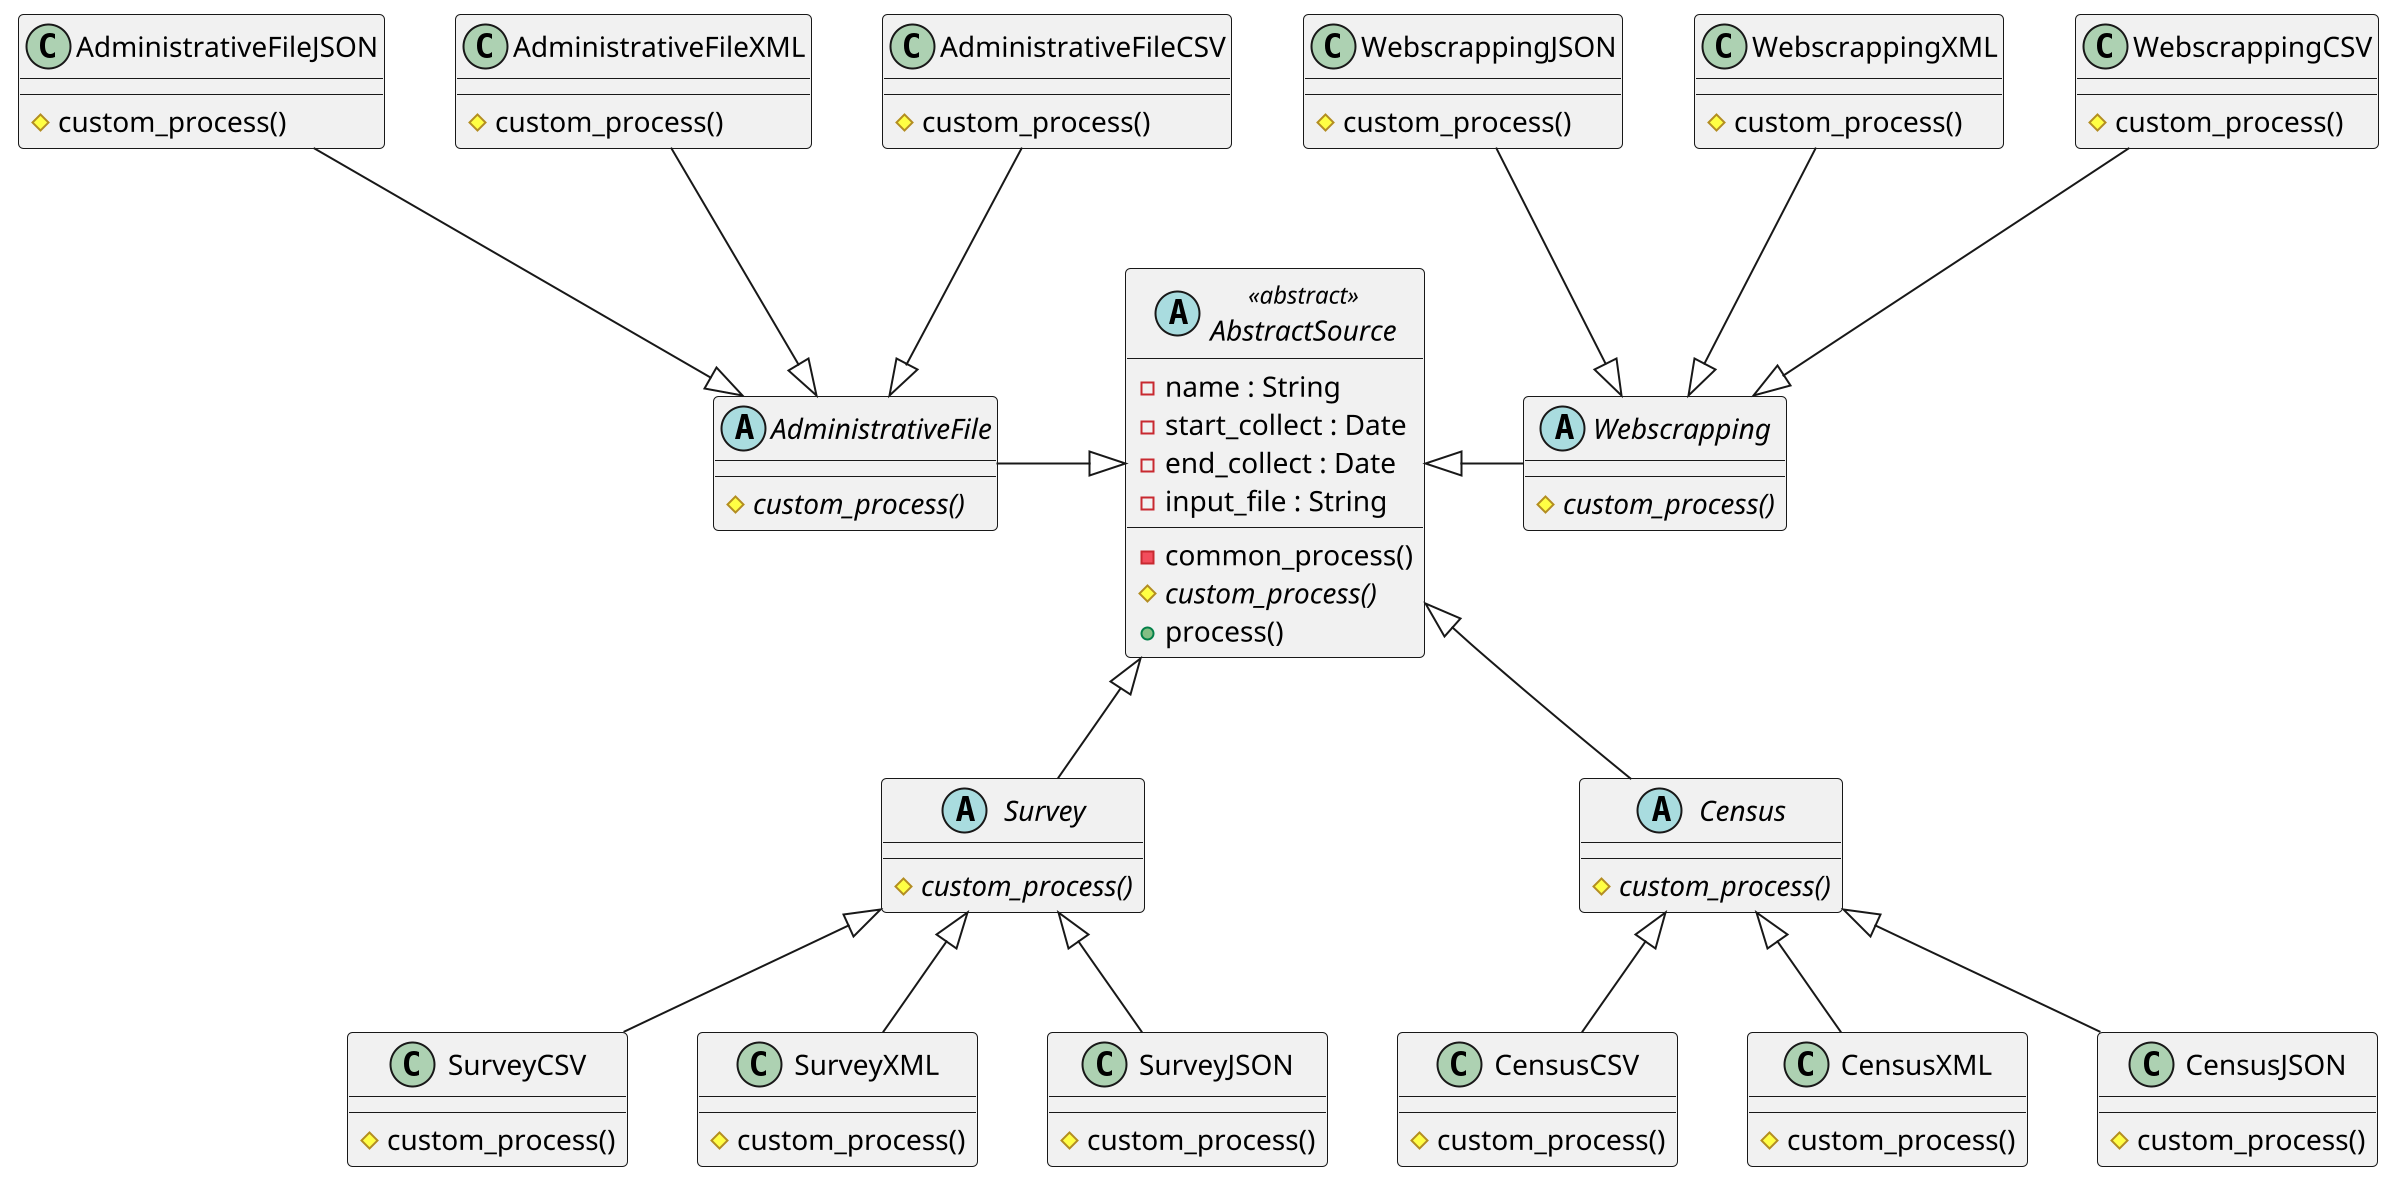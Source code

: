 @startuml
scale 2
abstract class AbstractSource << abstract >> {
    - name : String
    - start_collect : Date
    - end_collect : Date
    - input_file : String

    - common_process()
    # {abstract} custom_process()
    + process()


}

abstract class Survey {
    # {abstract} custom_process()
}

abstract class Census {
    # {abstract} custom_process()
}

abstract class Webscrapping {
    # {abstract} custom_process()
}

abstract class AdministrativeFile {
    # {abstract} custom_process()
}

class SurveyCSV {
    # custom_process()
}

class CensusCSV {
    # custom_process()
}

class WebscrappingCSV {
    # custom_process()
}

class AdministrativeFileCSV {
    # custom_process()
}

class SurveyXML {
    # custom_process()
}

class CensusXML {
    # custom_process()
}

class WebscrappingXML {
    # custom_process()
}

class AdministrativeFileXML {
    # custom_process()
}

class SurveyJSON {
    # custom_process()
}

class CensusJSON {
    # custom_process()
}

class WebscrappingJSON {
    # custom_process()
}

class AdministrativeFileJSON {
    # custom_process()
}

AbstractSource <|-- Survey
AbstractSource <|-- Census
AbstractSource <|-right- Webscrapping
AbstractSource <|-left- AdministrativeFile

Survey <|-- SurveyCSV
Survey <|-- SurveyXML
Survey <|-- SurveyJSON

Census <|-- CensusCSV
Census <|-- CensusXML
Census <|-- CensusJSON

Webscrapping <|-up- WebscrappingCSV
Webscrapping <|-up- WebscrappingXML
Webscrapping <|-up- WebscrappingJSON

AdministrativeFile <|-up- AdministrativeFileCSV
AdministrativeFile <|-up- AdministrativeFileXML
AdministrativeFile <|-up- AdministrativeFileJSON

@enduml